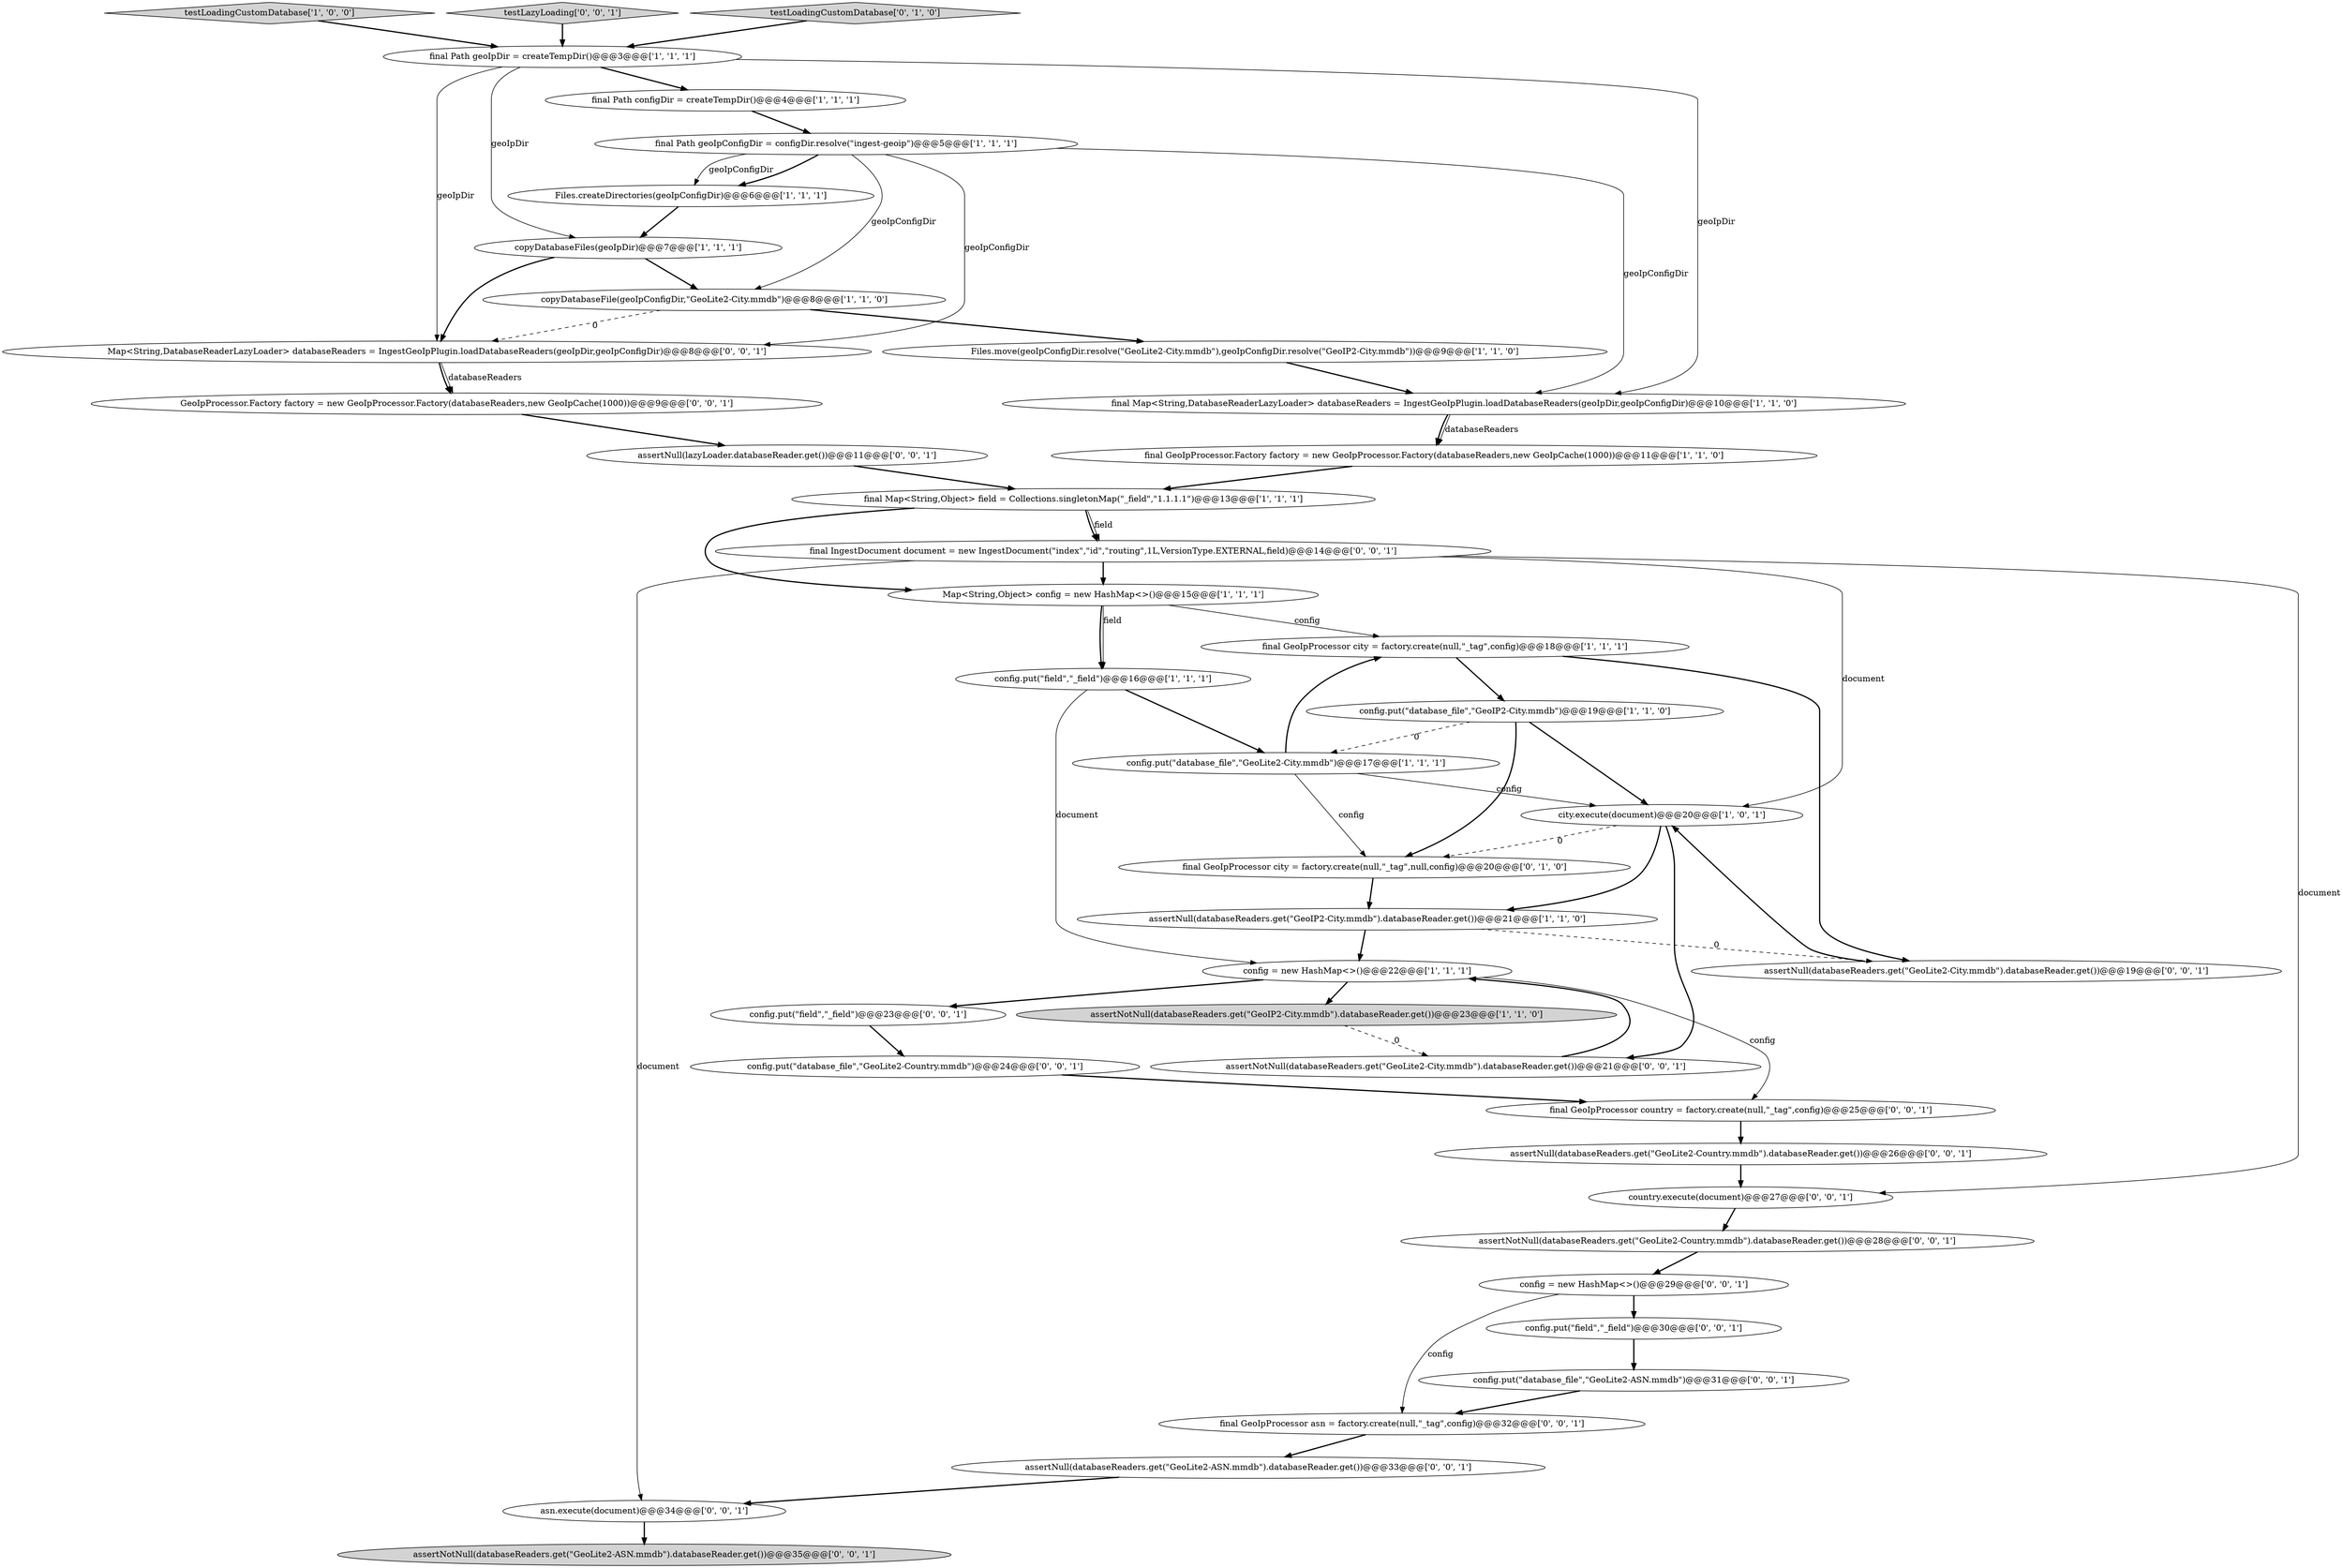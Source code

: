 digraph {
13 [style = filled, label = "final GeoIpProcessor.Factory factory = new GeoIpProcessor.Factory(databaseReaders,new GeoIpCache(1000))@@@11@@@['1', '1', '0']", fillcolor = white, shape = ellipse image = "AAA0AAABBB1BBB"];
41 [style = filled, label = "country.execute(document)@@@27@@@['0', '0', '1']", fillcolor = white, shape = ellipse image = "AAA0AAABBB3BBB"];
9 [style = filled, label = "testLoadingCustomDatabase['1', '0', '0']", fillcolor = lightgray, shape = diamond image = "AAA0AAABBB1BBB"];
28 [style = filled, label = "config.put(\"database_file\",\"GeoLite2-Country.mmdb\")@@@24@@@['0', '0', '1']", fillcolor = white, shape = ellipse image = "AAA0AAABBB3BBB"];
12 [style = filled, label = "final Map<String,DatabaseReaderLazyLoader> databaseReaders = IngestGeoIpPlugin.loadDatabaseReaders(geoIpDir,geoIpConfigDir)@@@10@@@['1', '1', '0']", fillcolor = white, shape = ellipse image = "AAA0AAABBB1BBB"];
32 [style = filled, label = "Map<String,DatabaseReaderLazyLoader> databaseReaders = IngestGeoIpPlugin.loadDatabaseReaders(geoIpDir,geoIpConfigDir)@@@8@@@['0', '0', '1']", fillcolor = white, shape = ellipse image = "AAA0AAABBB3BBB"];
25 [style = filled, label = "final GeoIpProcessor asn = factory.create(null,\"_tag\",config)@@@32@@@['0', '0', '1']", fillcolor = white, shape = ellipse image = "AAA0AAABBB3BBB"];
4 [style = filled, label = "copyDatabaseFiles(geoIpDir)@@@7@@@['1', '1', '1']", fillcolor = white, shape = ellipse image = "AAA0AAABBB1BBB"];
0 [style = filled, label = "config = new HashMap<>()@@@22@@@['1', '1', '1']", fillcolor = white, shape = ellipse image = "AAA0AAABBB1BBB"];
11 [style = filled, label = "final Path configDir = createTempDir()@@@4@@@['1', '1', '1']", fillcolor = white, shape = ellipse image = "AAA0AAABBB1BBB"];
8 [style = filled, label = "assertNull(databaseReaders.get(\"GeoIP2-City.mmdb\").databaseReader.get())@@@21@@@['1', '1', '0']", fillcolor = white, shape = ellipse image = "AAA0AAABBB1BBB"];
16 [style = filled, label = "final GeoIpProcessor city = factory.create(null,\"_tag\",config)@@@18@@@['1', '1', '1']", fillcolor = white, shape = ellipse image = "AAA0AAABBB1BBB"];
14 [style = filled, label = "city.execute(document)@@@20@@@['1', '0', '1']", fillcolor = white, shape = ellipse image = "AAA0AAABBB1BBB"];
35 [style = filled, label = "final IngestDocument document = new IngestDocument(\"index\",\"id\",\"routing\",1L,VersionType.EXTERNAL,field)@@@14@@@['0', '0', '1']", fillcolor = white, shape = ellipse image = "AAA0AAABBB3BBB"];
26 [style = filled, label = "testLazyLoading['0', '0', '1']", fillcolor = lightgray, shape = diamond image = "AAA0AAABBB3BBB"];
22 [style = filled, label = "final GeoIpProcessor country = factory.create(null,\"_tag\",config)@@@25@@@['0', '0', '1']", fillcolor = white, shape = ellipse image = "AAA0AAABBB3BBB"];
10 [style = filled, label = "copyDatabaseFile(geoIpConfigDir,\"GeoLite2-City.mmdb\")@@@8@@@['1', '1', '0']", fillcolor = white, shape = ellipse image = "AAA0AAABBB1BBB"];
5 [style = filled, label = "Files.createDirectories(geoIpConfigDir)@@@6@@@['1', '1', '1']", fillcolor = white, shape = ellipse image = "AAA0AAABBB1BBB"];
38 [style = filled, label = "assertNull(lazyLoader.databaseReader.get())@@@11@@@['0', '0', '1']", fillcolor = white, shape = ellipse image = "AAA0AAABBB3BBB"];
6 [style = filled, label = "config.put(\"database_file\",\"GeoLite2-City.mmdb\")@@@17@@@['1', '1', '1']", fillcolor = white, shape = ellipse image = "AAA0AAABBB1BBB"];
1 [style = filled, label = "config.put(\"field\",\"_field\")@@@16@@@['1', '1', '1']", fillcolor = white, shape = ellipse image = "AAA0AAABBB1BBB"];
24 [style = filled, label = "config = new HashMap<>()@@@29@@@['0', '0', '1']", fillcolor = white, shape = ellipse image = "AAA0AAABBB3BBB"];
30 [style = filled, label = "assertNull(databaseReaders.get(\"GeoLite2-Country.mmdb\").databaseReader.get())@@@26@@@['0', '0', '1']", fillcolor = white, shape = ellipse image = "AAA0AAABBB3BBB"];
37 [style = filled, label = "assertNull(databaseReaders.get(\"GeoLite2-City.mmdb\").databaseReader.get())@@@19@@@['0', '0', '1']", fillcolor = white, shape = ellipse image = "AAA0AAABBB3BBB"];
19 [style = filled, label = "final Map<String,Object> field = Collections.singletonMap(\"_field\",\"1.1.1.1\")@@@13@@@['1', '1', '1']", fillcolor = white, shape = ellipse image = "AAA0AAABBB1BBB"];
33 [style = filled, label = "assertNull(databaseReaders.get(\"GeoLite2-ASN.mmdb\").databaseReader.get())@@@33@@@['0', '0', '1']", fillcolor = white, shape = ellipse image = "AAA0AAABBB3BBB"];
3 [style = filled, label = "assertNotNull(databaseReaders.get(\"GeoIP2-City.mmdb\").databaseReader.get())@@@23@@@['1', '1', '0']", fillcolor = lightgray, shape = ellipse image = "AAA0AAABBB1BBB"];
23 [style = filled, label = "asn.execute(document)@@@34@@@['0', '0', '1']", fillcolor = white, shape = ellipse image = "AAA0AAABBB3BBB"];
15 [style = filled, label = "config.put(\"database_file\",\"GeoIP2-City.mmdb\")@@@19@@@['1', '1', '0']", fillcolor = white, shape = ellipse image = "AAA0AAABBB1BBB"];
7 [style = filled, label = "final Path geoIpDir = createTempDir()@@@3@@@['1', '1', '1']", fillcolor = white, shape = ellipse image = "AAA0AAABBB1BBB"];
31 [style = filled, label = "assertNotNull(databaseReaders.get(\"GeoLite2-Country.mmdb\").databaseReader.get())@@@28@@@['0', '0', '1']", fillcolor = white, shape = ellipse image = "AAA0AAABBB3BBB"];
34 [style = filled, label = "assertNotNull(databaseReaders.get(\"GeoLite2-ASN.mmdb\").databaseReader.get())@@@35@@@['0', '0', '1']", fillcolor = lightgray, shape = ellipse image = "AAA0AAABBB3BBB"];
21 [style = filled, label = "final GeoIpProcessor city = factory.create(null,\"_tag\",null,config)@@@20@@@['0', '1', '0']", fillcolor = white, shape = ellipse image = "AAA1AAABBB2BBB"];
29 [style = filled, label = "config.put(\"field\",\"_field\")@@@30@@@['0', '0', '1']", fillcolor = white, shape = ellipse image = "AAA0AAABBB3BBB"];
20 [style = filled, label = "testLoadingCustomDatabase['0', '1', '0']", fillcolor = lightgray, shape = diamond image = "AAA0AAABBB2BBB"];
39 [style = filled, label = "GeoIpProcessor.Factory factory = new GeoIpProcessor.Factory(databaseReaders,new GeoIpCache(1000))@@@9@@@['0', '0', '1']", fillcolor = white, shape = ellipse image = "AAA0AAABBB3BBB"];
2 [style = filled, label = "Files.move(geoIpConfigDir.resolve(\"GeoLite2-City.mmdb\"),geoIpConfigDir.resolve(\"GeoIP2-City.mmdb\"))@@@9@@@['1', '1', '0']", fillcolor = white, shape = ellipse image = "AAA0AAABBB1BBB"];
27 [style = filled, label = "config.put(\"database_file\",\"GeoLite2-ASN.mmdb\")@@@31@@@['0', '0', '1']", fillcolor = white, shape = ellipse image = "AAA0AAABBB3BBB"];
40 [style = filled, label = "config.put(\"field\",\"_field\")@@@23@@@['0', '0', '1']", fillcolor = white, shape = ellipse image = "AAA0AAABBB3BBB"];
18 [style = filled, label = "final Path geoIpConfigDir = configDir.resolve(\"ingest-geoip\")@@@5@@@['1', '1', '1']", fillcolor = white, shape = ellipse image = "AAA0AAABBB1BBB"];
17 [style = filled, label = "Map<String,Object> config = new HashMap<>()@@@15@@@['1', '1', '1']", fillcolor = white, shape = ellipse image = "AAA0AAABBB1BBB"];
36 [style = filled, label = "assertNotNull(databaseReaders.get(\"GeoLite2-City.mmdb\").databaseReader.get())@@@21@@@['0', '0', '1']", fillcolor = white, shape = ellipse image = "AAA0AAABBB3BBB"];
10->32 [style = dashed, label="0"];
32->39 [style = solid, label="databaseReaders"];
3->36 [style = dashed, label="0"];
7->12 [style = solid, label="geoIpDir"];
22->30 [style = bold, label=""];
29->27 [style = bold, label=""];
10->2 [style = bold, label=""];
7->4 [style = solid, label="geoIpDir"];
35->17 [style = bold, label=""];
20->7 [style = bold, label=""];
13->19 [style = bold, label=""];
27->25 [style = bold, label=""];
35->14 [style = solid, label="document"];
8->0 [style = bold, label=""];
8->37 [style = dashed, label="0"];
35->23 [style = solid, label="document"];
4->32 [style = bold, label=""];
32->39 [style = bold, label=""];
18->32 [style = solid, label="geoIpConfigDir"];
39->38 [style = bold, label=""];
18->5 [style = bold, label=""];
16->37 [style = bold, label=""];
40->28 [style = bold, label=""];
38->19 [style = bold, label=""];
16->15 [style = bold, label=""];
1->0 [style = solid, label="document"];
0->22 [style = solid, label="config"];
24->25 [style = solid, label="config"];
21->8 [style = bold, label=""];
11->18 [style = bold, label=""];
15->21 [style = bold, label=""];
0->3 [style = bold, label=""];
25->33 [style = bold, label=""];
7->11 [style = bold, label=""];
1->6 [style = bold, label=""];
41->31 [style = bold, label=""];
5->4 [style = bold, label=""];
30->41 [style = bold, label=""];
18->5 [style = solid, label="geoIpConfigDir"];
12->13 [style = bold, label=""];
17->1 [style = solid, label="field"];
6->16 [style = bold, label=""];
28->22 [style = bold, label=""];
23->34 [style = bold, label=""];
19->35 [style = solid, label="field"];
7->32 [style = solid, label="geoIpDir"];
15->6 [style = dashed, label="0"];
15->14 [style = bold, label=""];
33->23 [style = bold, label=""];
19->17 [style = bold, label=""];
14->21 [style = dashed, label="0"];
6->14 [style = solid, label="config"];
14->8 [style = bold, label=""];
6->21 [style = solid, label="config"];
18->12 [style = solid, label="geoIpConfigDir"];
36->0 [style = bold, label=""];
17->16 [style = solid, label="config"];
4->10 [style = bold, label=""];
0->40 [style = bold, label=""];
26->7 [style = bold, label=""];
35->41 [style = solid, label="document"];
12->13 [style = solid, label="databaseReaders"];
31->24 [style = bold, label=""];
24->29 [style = bold, label=""];
18->10 [style = solid, label="geoIpConfigDir"];
19->35 [style = bold, label=""];
2->12 [style = bold, label=""];
14->36 [style = bold, label=""];
37->14 [style = bold, label=""];
17->1 [style = bold, label=""];
9->7 [style = bold, label=""];
}
